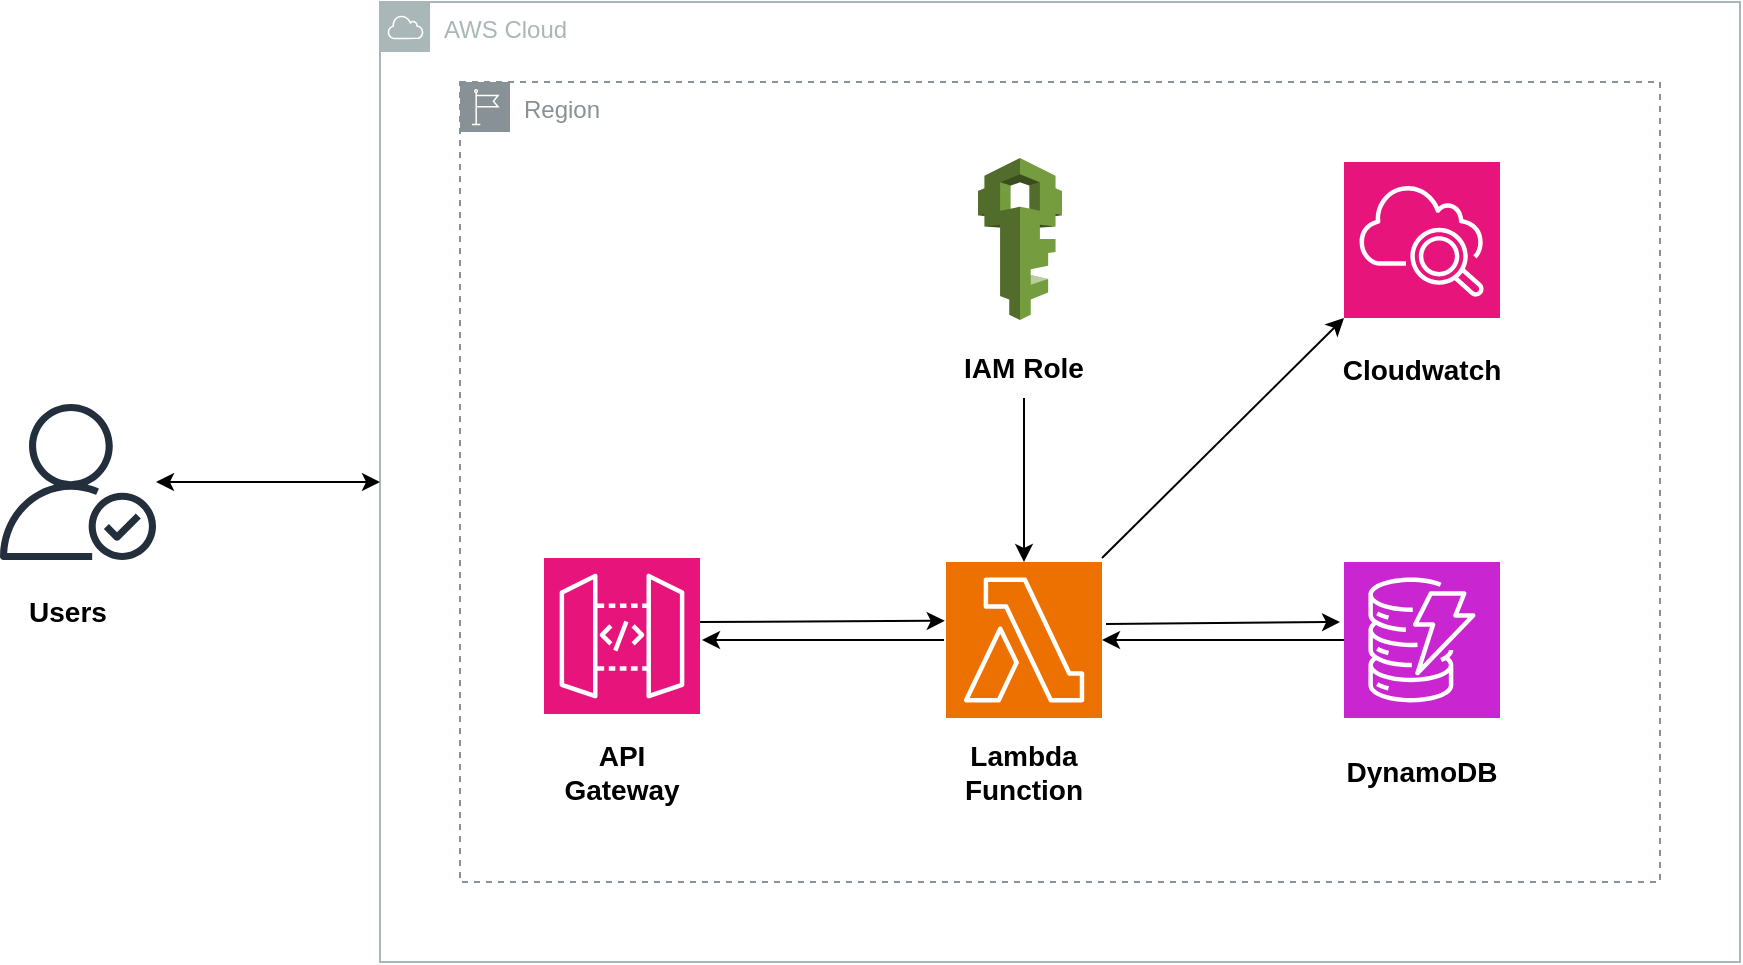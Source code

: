 <mxfile version="27.0.2">
  <diagram name="Page-1" id="fA9YS4bnOn2fExYvQq8g">
    <mxGraphModel dx="1028" dy="611" grid="1" gridSize="10" guides="1" tooltips="1" connect="1" arrows="1" fold="1" page="1" pageScale="1" pageWidth="850" pageHeight="1100" math="0" shadow="0">
      <root>
        <mxCell id="0" />
        <mxCell id="1" parent="0" />
        <mxCell id="LEIkLPDpIb9M7b75wdE--13" value="Region" style="sketch=0;outlineConnect=0;gradientColor=none;html=1;whiteSpace=wrap;fontSize=12;fontStyle=0;shape=mxgraph.aws4.group;grIcon=mxgraph.aws4.group_region;strokeColor=#879196;fillColor=none;verticalAlign=top;align=left;spacingLeft=30;fontColor=#879196;dashed=1;" vertex="1" parent="1">
          <mxGeometry x="280" y="80" width="600" height="400" as="geometry" />
        </mxCell>
        <mxCell id="LEIkLPDpIb9M7b75wdE--12" value="AWS Cloud" style="sketch=0;outlineConnect=0;gradientColor=none;html=1;whiteSpace=wrap;fontSize=12;fontStyle=0;shape=mxgraph.aws4.group;grIcon=mxgraph.aws4.group_aws_cloud;strokeColor=#AAB7B8;fillColor=none;verticalAlign=top;align=left;spacingLeft=30;fontColor=#AAB7B8;dashed=0;" vertex="1" parent="1">
          <mxGeometry x="240" y="40" width="680" height="480" as="geometry" />
        </mxCell>
        <mxCell id="LEIkLPDpIb9M7b75wdE--4" value="" style="sketch=0;points=[[0,0,0],[0.25,0,0],[0.5,0,0],[0.75,0,0],[1,0,0],[0,1,0],[0.25,1,0],[0.5,1,0],[0.75,1,0],[1,1,0],[0,0.25,0],[0,0.5,0],[0,0.75,0],[1,0.25,0],[1,0.5,0],[1,0.75,0]];outlineConnect=0;fontColor=#232F3E;fillColor=#C925D1;strokeColor=#ffffff;dashed=0;verticalLabelPosition=bottom;verticalAlign=top;align=center;html=1;fontSize=12;fontStyle=0;aspect=fixed;shape=mxgraph.aws4.resourceIcon;resIcon=mxgraph.aws4.dynamodb;" vertex="1" parent="1">
          <mxGeometry x="722" y="320" width="78" height="78" as="geometry" />
        </mxCell>
        <mxCell id="LEIkLPDpIb9M7b75wdE--5" value="" style="sketch=0;points=[[0,0,0],[0.25,0,0],[0.5,0,0],[0.75,0,0],[1,0,0],[0,1,0],[0.25,1,0],[0.5,1,0],[0.75,1,0],[1,1,0],[0,0.25,0],[0,0.5,0],[0,0.75,0],[1,0.25,0],[1,0.5,0],[1,0.75,0]];outlineConnect=0;fontColor=#232F3E;fillColor=#ED7100;strokeColor=#ffffff;dashed=0;verticalLabelPosition=bottom;verticalAlign=top;align=center;html=1;fontSize=12;fontStyle=0;aspect=fixed;shape=mxgraph.aws4.resourceIcon;resIcon=mxgraph.aws4.lambda;" vertex="1" parent="1">
          <mxGeometry x="523" y="320" width="78" height="78" as="geometry" />
        </mxCell>
        <mxCell id="LEIkLPDpIb9M7b75wdE--6" value="" style="sketch=0;outlineConnect=0;fontColor=#232F3E;gradientColor=none;fillColor=#232F3D;strokeColor=none;dashed=0;verticalLabelPosition=bottom;verticalAlign=top;align=center;html=1;fontSize=12;fontStyle=0;aspect=fixed;pointerEvents=1;shape=mxgraph.aws4.authenticated_user;" vertex="1" parent="1">
          <mxGeometry x="50" y="241" width="78" height="78" as="geometry" />
        </mxCell>
        <mxCell id="LEIkLPDpIb9M7b75wdE--7" value="" style="sketch=0;points=[[0,0,0],[0.25,0,0],[0.5,0,0],[0.75,0,0],[1,0,0],[0,1,0],[0.25,1,0],[0.5,1,0],[0.75,1,0],[1,1,0],[0,0.25,0],[0,0.5,0],[0,0.75,0],[1,0.25,0],[1,0.5,0],[1,0.75,0]];outlineConnect=0;fontColor=#232F3E;fillColor=#E7157B;strokeColor=#ffffff;dashed=0;verticalLabelPosition=bottom;verticalAlign=top;align=center;html=1;fontSize=12;fontStyle=0;aspect=fixed;shape=mxgraph.aws4.resourceIcon;resIcon=mxgraph.aws4.api_gateway;" vertex="1" parent="1">
          <mxGeometry x="322" y="318" width="78" height="78" as="geometry" />
        </mxCell>
        <mxCell id="LEIkLPDpIb9M7b75wdE--8" value="" style="outlineConnect=0;dashed=0;verticalLabelPosition=bottom;verticalAlign=top;align=center;html=1;shape=mxgraph.aws3.iam;fillColor=#759C3E;gradientColor=none;" vertex="1" parent="1">
          <mxGeometry x="539" y="118" width="42" height="81" as="geometry" />
        </mxCell>
        <mxCell id="LEIkLPDpIb9M7b75wdE--15" value="API Gateway" style="text;html=1;align=center;verticalAlign=middle;whiteSpace=wrap;rounded=0;fontStyle=1;fontSize=14;" vertex="1" parent="1">
          <mxGeometry x="322" y="410" width="78" height="30" as="geometry" />
        </mxCell>
        <mxCell id="LEIkLPDpIb9M7b75wdE--16" value="Lambda Function" style="text;html=1;align=center;verticalAlign=middle;whiteSpace=wrap;rounded=0;fontStyle=1;fontSize=14;" vertex="1" parent="1">
          <mxGeometry x="523" y="410" width="78" height="30" as="geometry" />
        </mxCell>
        <mxCell id="LEIkLPDpIb9M7b75wdE--17" value="DynamoDB" style="text;html=1;align=center;verticalAlign=middle;whiteSpace=wrap;rounded=0;fontStyle=1;fontSize=14;" vertex="1" parent="1">
          <mxGeometry x="722" y="410" width="78" height="30" as="geometry" />
        </mxCell>
        <mxCell id="LEIkLPDpIb9M7b75wdE--18" value="IAM Role" style="text;html=1;align=center;verticalAlign=middle;whiteSpace=wrap;rounded=0;fontStyle=1;fontSize=14;" vertex="1" parent="1">
          <mxGeometry x="523" y="208" width="78" height="30" as="geometry" />
        </mxCell>
        <mxCell id="LEIkLPDpIb9M7b75wdE--19" value="" style="sketch=0;points=[[0,0,0],[0.25,0,0],[0.5,0,0],[0.75,0,0],[1,0,0],[0,1,0],[0.25,1,0],[0.5,1,0],[0.75,1,0],[1,1,0],[0,0.25,0],[0,0.5,0],[0,0.75,0],[1,0.25,0],[1,0.5,0],[1,0.75,0]];points=[[0,0,0],[0.25,0,0],[0.5,0,0],[0.75,0,0],[1,0,0],[0,1,0],[0.25,1,0],[0.5,1,0],[0.75,1,0],[1,1,0],[0,0.25,0],[0,0.5,0],[0,0.75,0],[1,0.25,0],[1,0.5,0],[1,0.75,0]];outlineConnect=0;fontColor=#232F3E;fillColor=#E7157B;strokeColor=#ffffff;dashed=0;verticalLabelPosition=bottom;verticalAlign=top;align=center;html=1;fontSize=12;fontStyle=0;aspect=fixed;shape=mxgraph.aws4.resourceIcon;resIcon=mxgraph.aws4.cloudwatch_2;" vertex="1" parent="1">
          <mxGeometry x="722" y="120" width="78" height="78" as="geometry" />
        </mxCell>
        <mxCell id="LEIkLPDpIb9M7b75wdE--20" value="Cloudwatch" style="text;html=1;align=center;verticalAlign=middle;whiteSpace=wrap;rounded=0;fontStyle=1;fontSize=14;" vertex="1" parent="1">
          <mxGeometry x="722" y="209" width="78" height="30" as="geometry" />
        </mxCell>
        <mxCell id="LEIkLPDpIb9M7b75wdE--21" value="" style="endArrow=classic;startArrow=classic;html=1;rounded=0;" edge="1" parent="1" source="LEIkLPDpIb9M7b75wdE--6" target="LEIkLPDpIb9M7b75wdE--12">
          <mxGeometry width="50" height="50" relative="1" as="geometry">
            <mxPoint x="400" y="340" as="sourcePoint" />
            <mxPoint x="450" y="290" as="targetPoint" />
            <Array as="points" />
          </mxGeometry>
        </mxCell>
        <mxCell id="LEIkLPDpIb9M7b75wdE--22" value="Users" style="text;html=1;align=center;verticalAlign=middle;whiteSpace=wrap;rounded=0;fontStyle=1;fontSize=14;" vertex="1" parent="1">
          <mxGeometry x="54" y="330" width="60" height="30" as="geometry" />
        </mxCell>
        <mxCell id="LEIkLPDpIb9M7b75wdE--26" value="" style="endArrow=classic;html=1;rounded=0;entryX=0;entryY=1;entryDx=0;entryDy=0;entryPerimeter=0;" edge="1" parent="1" target="LEIkLPDpIb9M7b75wdE--19">
          <mxGeometry width="50" height="50" relative="1" as="geometry">
            <mxPoint x="601" y="318" as="sourcePoint" />
            <mxPoint x="651" y="268" as="targetPoint" />
          </mxGeometry>
        </mxCell>
        <mxCell id="LEIkLPDpIb9M7b75wdE--27" value="" style="endArrow=classic;html=1;rounded=0;exitX=0.5;exitY=1;exitDx=0;exitDy=0;entryX=0.5;entryY=0;entryDx=0;entryDy=0;entryPerimeter=0;" edge="1" parent="1" source="LEIkLPDpIb9M7b75wdE--18" target="LEIkLPDpIb9M7b75wdE--5">
          <mxGeometry width="50" height="50" relative="1" as="geometry">
            <mxPoint x="535" y="289" as="sourcePoint" />
            <mxPoint x="585" y="239" as="targetPoint" />
          </mxGeometry>
        </mxCell>
        <mxCell id="LEIkLPDpIb9M7b75wdE--28" value="" style="endArrow=classic;html=1;rounded=0;entryX=-0.008;entryY=0.377;entryDx=0;entryDy=0;entryPerimeter=0;exitX=1;exitY=0.5;exitDx=0;exitDy=0;exitPerimeter=0;" edge="1" parent="1" target="LEIkLPDpIb9M7b75wdE--5">
          <mxGeometry width="50" height="50" relative="1" as="geometry">
            <mxPoint x="400" y="350" as="sourcePoint" />
            <mxPoint x="523" y="352" as="targetPoint" />
          </mxGeometry>
        </mxCell>
        <mxCell id="LEIkLPDpIb9M7b75wdE--29" value="" style="endArrow=classic;html=1;rounded=0;exitX=1;exitY=0.5;exitDx=0;exitDy=0;exitPerimeter=0;" edge="1" parent="1">
          <mxGeometry width="50" height="50" relative="1" as="geometry">
            <mxPoint x="603" y="351" as="sourcePoint" />
            <mxPoint x="720" y="350" as="targetPoint" />
          </mxGeometry>
        </mxCell>
        <mxCell id="LEIkLPDpIb9M7b75wdE--30" value="" style="endArrow=classic;html=1;rounded=0;entryX=1;entryY=0.5;entryDx=0;entryDy=0;entryPerimeter=0;exitX=0;exitY=0.5;exitDx=0;exitDy=0;exitPerimeter=0;" edge="1" parent="1" source="LEIkLPDpIb9M7b75wdE--4" target="LEIkLPDpIb9M7b75wdE--5">
          <mxGeometry width="50" height="50" relative="1" as="geometry">
            <mxPoint x="550" y="548" as="sourcePoint" />
            <mxPoint x="673" y="550" as="targetPoint" />
          </mxGeometry>
        </mxCell>
        <mxCell id="LEIkLPDpIb9M7b75wdE--31" value="" style="endArrow=classic;html=1;rounded=0;entryX=1;entryY=0.5;entryDx=0;entryDy=0;entryPerimeter=0;exitX=0;exitY=0.5;exitDx=0;exitDy=0;exitPerimeter=0;" edge="1" parent="1">
          <mxGeometry width="50" height="50" relative="1" as="geometry">
            <mxPoint x="522" y="359" as="sourcePoint" />
            <mxPoint x="401" y="359" as="targetPoint" />
          </mxGeometry>
        </mxCell>
      </root>
    </mxGraphModel>
  </diagram>
</mxfile>
